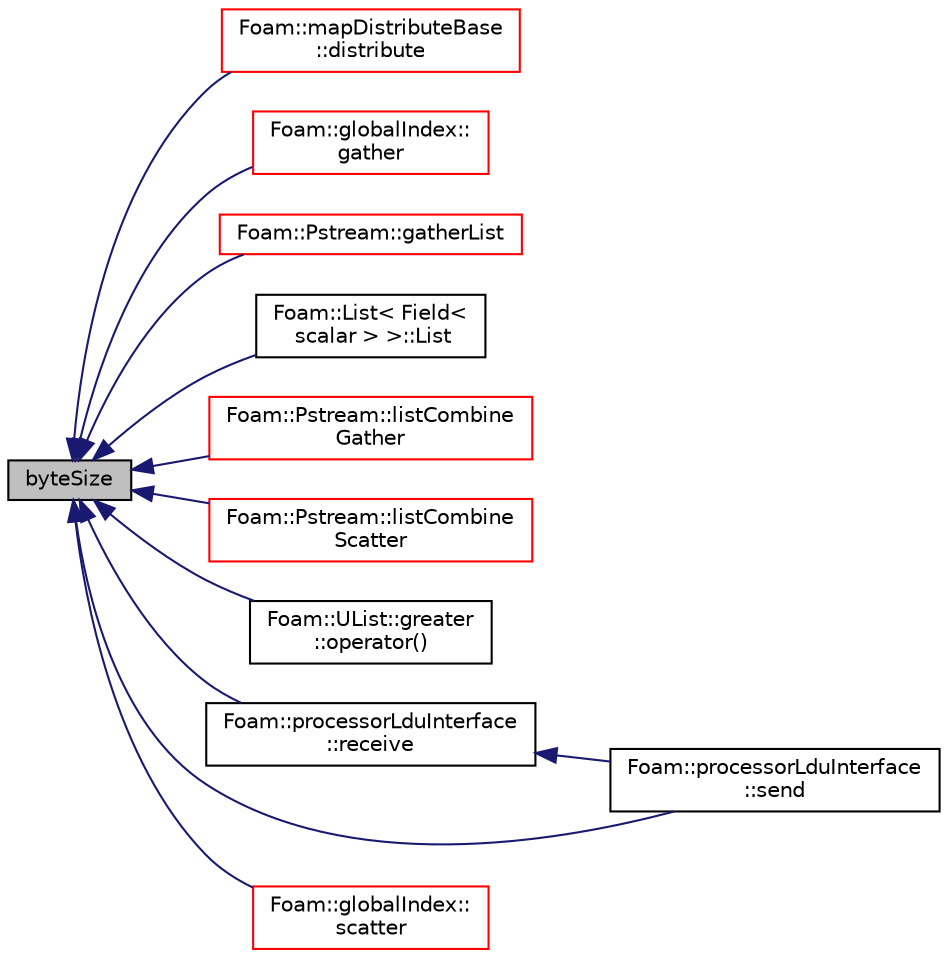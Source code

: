 digraph "byteSize"
{
  bgcolor="transparent";
  edge [fontname="Helvetica",fontsize="10",labelfontname="Helvetica",labelfontsize="10"];
  node [fontname="Helvetica",fontsize="10",shape=record];
  rankdir="LR";
  Node753 [label="byteSize",height=0.2,width=0.4,color="black", fillcolor="grey75", style="filled", fontcolor="black"];
  Node753 -> Node754 [dir="back",color="midnightblue",fontsize="10",style="solid",fontname="Helvetica"];
  Node754 [label="Foam::mapDistributeBase\l::distribute",height=0.2,width=0.4,color="red",URL="$a28525.html#a333f631776644ef8e70cae68822cc5d5",tooltip="Distribute data. Note:schedule only used for Pstream::scheduled. "];
  Node753 -> Node895 [dir="back",color="midnightblue",fontsize="10",style="solid",fontname="Helvetica"];
  Node895 [label="Foam::globalIndex::\lgather",height=0.2,width=0.4,color="red",URL="$a28481.html#a2ada785f9c593e27b85617451b04b393",tooltip="Collect data in processor order on master (== procIDs[0]). "];
  Node753 -> Node900 [dir="back",color="midnightblue",fontsize="10",style="solid",fontname="Helvetica"];
  Node900 [label="Foam::Pstream::gatherList",height=0.2,width=0.4,color="red",URL="$a27357.html#afbdf64fb42cd760690d51a9a321792d9",tooltip="Gather data but keep individual values separate. "];
  Node753 -> Node1023 [dir="back",color="midnightblue",fontsize="10",style="solid",fontname="Helvetica"];
  Node1023 [label="Foam::List\< Field\<\l scalar \> \>::List",height=0.2,width=0.4,color="black",URL="$a26833.html#a61fc7ead8ab7e6df752baece075286c1",tooltip="Copy constructor. "];
  Node753 -> Node1024 [dir="back",color="midnightblue",fontsize="10",style="solid",fontname="Helvetica"];
  Node1024 [label="Foam::Pstream::listCombine\lGather",height=0.2,width=0.4,color="red",URL="$a27357.html#a8c0e5044dc4a942cf62b06797c3a743f"];
  Node753 -> Node1049 [dir="back",color="midnightblue",fontsize="10",style="solid",fontname="Helvetica"];
  Node1049 [label="Foam::Pstream::listCombine\lScatter",height=0.2,width=0.4,color="red",URL="$a27357.html#adfd4915b68ab7181dccb847976286e56",tooltip="Scatter data. Reverse of combineGather. "];
  Node753 -> Node1051 [dir="back",color="midnightblue",fontsize="10",style="solid",fontname="Helvetica"];
  Node1051 [label="Foam::UList::greater\l::operator()",height=0.2,width=0.4,color="black",URL="$a27097.html#a49202d8cfd6e19f3d43c028252050ed7"];
  Node753 -> Node1052 [dir="back",color="midnightblue",fontsize="10",style="solid",fontname="Helvetica"];
  Node1052 [label="Foam::processorLduInterface\l::receive",height=0.2,width=0.4,color="black",URL="$a27909.html#a2a35a65f15a64622670eeab23c0f0137",tooltip="Raw field receive function. "];
  Node1052 -> Node1053 [dir="back",color="midnightblue",fontsize="10",style="solid",fontname="Helvetica"];
  Node1053 [label="Foam::processorLduInterface\l::send",height=0.2,width=0.4,color="black",URL="$a27909.html#a190e983931759cb8de6a0d7d5a176062",tooltip="Raw send function. "];
  Node753 -> Node1054 [dir="back",color="midnightblue",fontsize="10",style="solid",fontname="Helvetica"];
  Node1054 [label="Foam::globalIndex::\lscatter",height=0.2,width=0.4,color="red",URL="$a28481.html#a2e964657608ecbc2154a0e8e2e28b815",tooltip="Distribute data in processor order. Requires fld to be sized! "];
  Node753 -> Node1053 [dir="back",color="midnightblue",fontsize="10",style="solid",fontname="Helvetica"];
}
